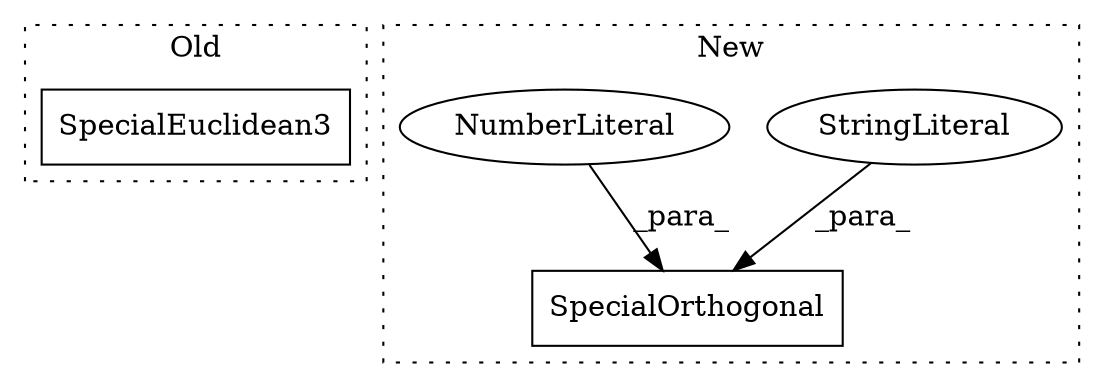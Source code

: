 digraph G {
subgraph cluster0 {
1 [label="SpecialEuclidean3" a="32" s="605" l="19" shape="box"];
label = "Old";
style="dotted";
}
subgraph cluster1 {
2 [label="SpecialOrthogonal" a="32" s="562,590" l="18,1" shape="box"];
3 [label="StringLiteral" a="45" s="582" l="8" shape="ellipse"];
4 [label="NumberLiteral" a="34" s="580" l="1" shape="ellipse"];
label = "New";
style="dotted";
}
3 -> 2 [label="_para_"];
4 -> 2 [label="_para_"];
}